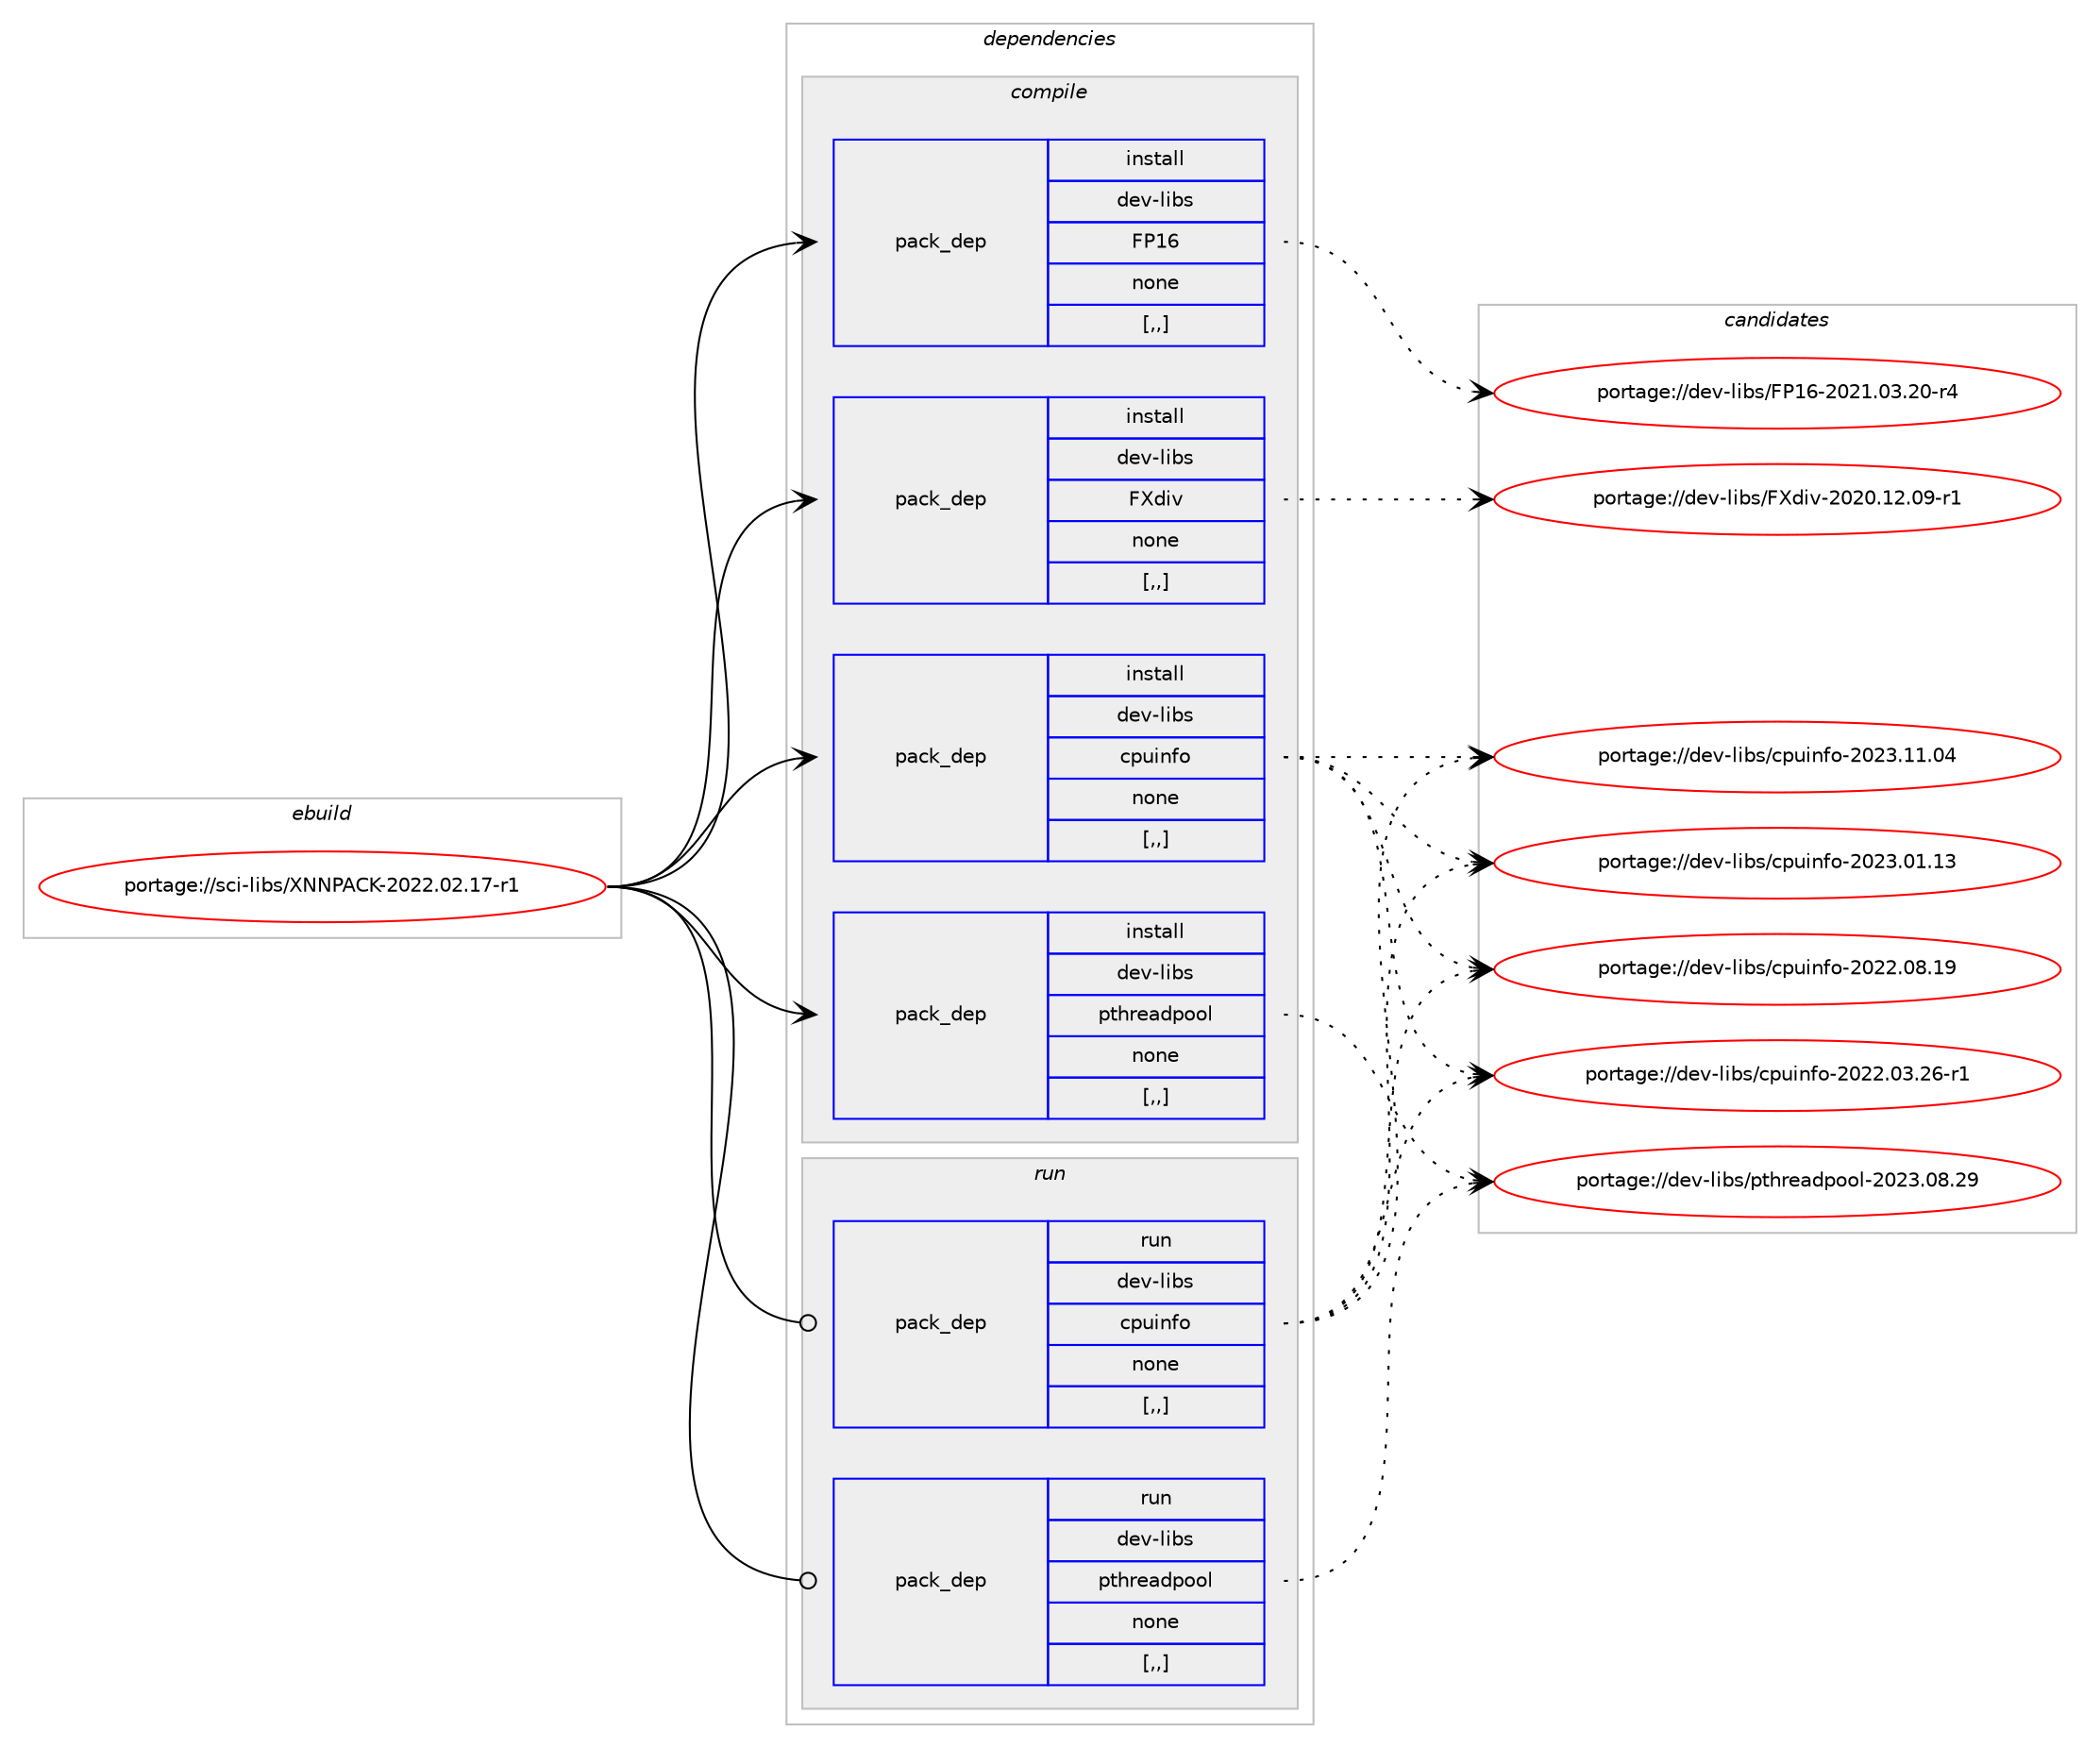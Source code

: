 digraph prolog {

# *************
# Graph options
# *************

newrank=true;
concentrate=true;
compound=true;
graph [rankdir=LR,fontname=Helvetica,fontsize=10,ranksep=1.5];#, ranksep=2.5, nodesep=0.2];
edge  [arrowhead=vee];
node  [fontname=Helvetica,fontsize=10];

# **********
# The ebuild
# **********

subgraph cluster_leftcol {
color=gray;
label=<<i>ebuild</i>>;
id [label="portage://sci-libs/XNNPACK-2022.02.17-r1", color=red, width=4, href="../sci-libs/XNNPACK-2022.02.17-r1.svg"];
}

# ****************
# The dependencies
# ****************

subgraph cluster_midcol {
color=gray;
label=<<i>dependencies</i>>;
subgraph cluster_compile {
fillcolor="#eeeeee";
style=filled;
label=<<i>compile</i>>;
subgraph pack291304 {
dependency399634 [label=<<TABLE BORDER="0" CELLBORDER="1" CELLSPACING="0" CELLPADDING="4" WIDTH="220"><TR><TD ROWSPAN="6" CELLPADDING="30">pack_dep</TD></TR><TR><TD WIDTH="110">install</TD></TR><TR><TD>dev-libs</TD></TR><TR><TD>FP16</TD></TR><TR><TD>none</TD></TR><TR><TD>[,,]</TD></TR></TABLE>>, shape=none, color=blue];
}
id:e -> dependency399634:w [weight=20,style="solid",arrowhead="vee"];
subgraph pack291305 {
dependency399635 [label=<<TABLE BORDER="0" CELLBORDER="1" CELLSPACING="0" CELLPADDING="4" WIDTH="220"><TR><TD ROWSPAN="6" CELLPADDING="30">pack_dep</TD></TR><TR><TD WIDTH="110">install</TD></TR><TR><TD>dev-libs</TD></TR><TR><TD>FXdiv</TD></TR><TR><TD>none</TD></TR><TR><TD>[,,]</TD></TR></TABLE>>, shape=none, color=blue];
}
id:e -> dependency399635:w [weight=20,style="solid",arrowhead="vee"];
subgraph pack291306 {
dependency399636 [label=<<TABLE BORDER="0" CELLBORDER="1" CELLSPACING="0" CELLPADDING="4" WIDTH="220"><TR><TD ROWSPAN="6" CELLPADDING="30">pack_dep</TD></TR><TR><TD WIDTH="110">install</TD></TR><TR><TD>dev-libs</TD></TR><TR><TD>cpuinfo</TD></TR><TR><TD>none</TD></TR><TR><TD>[,,]</TD></TR></TABLE>>, shape=none, color=blue];
}
id:e -> dependency399636:w [weight=20,style="solid",arrowhead="vee"];
subgraph pack291307 {
dependency399637 [label=<<TABLE BORDER="0" CELLBORDER="1" CELLSPACING="0" CELLPADDING="4" WIDTH="220"><TR><TD ROWSPAN="6" CELLPADDING="30">pack_dep</TD></TR><TR><TD WIDTH="110">install</TD></TR><TR><TD>dev-libs</TD></TR><TR><TD>pthreadpool</TD></TR><TR><TD>none</TD></TR><TR><TD>[,,]</TD></TR></TABLE>>, shape=none, color=blue];
}
id:e -> dependency399637:w [weight=20,style="solid",arrowhead="vee"];
}
subgraph cluster_compileandrun {
fillcolor="#eeeeee";
style=filled;
label=<<i>compile and run</i>>;
}
subgraph cluster_run {
fillcolor="#eeeeee";
style=filled;
label=<<i>run</i>>;
subgraph pack291308 {
dependency399638 [label=<<TABLE BORDER="0" CELLBORDER="1" CELLSPACING="0" CELLPADDING="4" WIDTH="220"><TR><TD ROWSPAN="6" CELLPADDING="30">pack_dep</TD></TR><TR><TD WIDTH="110">run</TD></TR><TR><TD>dev-libs</TD></TR><TR><TD>cpuinfo</TD></TR><TR><TD>none</TD></TR><TR><TD>[,,]</TD></TR></TABLE>>, shape=none, color=blue];
}
id:e -> dependency399638:w [weight=20,style="solid",arrowhead="odot"];
subgraph pack291309 {
dependency399639 [label=<<TABLE BORDER="0" CELLBORDER="1" CELLSPACING="0" CELLPADDING="4" WIDTH="220"><TR><TD ROWSPAN="6" CELLPADDING="30">pack_dep</TD></TR><TR><TD WIDTH="110">run</TD></TR><TR><TD>dev-libs</TD></TR><TR><TD>pthreadpool</TD></TR><TR><TD>none</TD></TR><TR><TD>[,,]</TD></TR></TABLE>>, shape=none, color=blue];
}
id:e -> dependency399639:w [weight=20,style="solid",arrowhead="odot"];
}
}

# **************
# The candidates
# **************

subgraph cluster_choices {
rank=same;
color=gray;
label=<<i>candidates</i>>;

subgraph choice291304 {
color=black;
nodesep=1;
choice1001011184510810598115477080495445504850494648514650484511452 [label="portage://dev-libs/FP16-2021.03.20-r4", color=red, width=4,href="../dev-libs/FP16-2021.03.20-r4.svg"];
dependency399634:e -> choice1001011184510810598115477080495445504850494648514650484511452:w [style=dotted,weight="100"];
}
subgraph choice291305 {
color=black;
nodesep=1;
choice100101118451081059811547708810010511845504850484649504648574511449 [label="portage://dev-libs/FXdiv-2020.12.09-r1", color=red, width=4,href="../dev-libs/FXdiv-2020.12.09-r1.svg"];
dependency399635:e -> choice100101118451081059811547708810010511845504850484649504648574511449:w [style=dotted,weight="100"];
}
subgraph choice291306 {
color=black;
nodesep=1;
choice100101118451081059811547991121171051101021114550485051464949464852 [label="portage://dev-libs/cpuinfo-2023.11.04", color=red, width=4,href="../dev-libs/cpuinfo-2023.11.04.svg"];
choice100101118451081059811547991121171051101021114550485051464849464951 [label="portage://dev-libs/cpuinfo-2023.01.13", color=red, width=4,href="../dev-libs/cpuinfo-2023.01.13.svg"];
choice100101118451081059811547991121171051101021114550485050464856464957 [label="portage://dev-libs/cpuinfo-2022.08.19", color=red, width=4,href="../dev-libs/cpuinfo-2022.08.19.svg"];
choice1001011184510810598115479911211710511010211145504850504648514650544511449 [label="portage://dev-libs/cpuinfo-2022.03.26-r1", color=red, width=4,href="../dev-libs/cpuinfo-2022.03.26-r1.svg"];
dependency399636:e -> choice100101118451081059811547991121171051101021114550485051464949464852:w [style=dotted,weight="100"];
dependency399636:e -> choice100101118451081059811547991121171051101021114550485051464849464951:w [style=dotted,weight="100"];
dependency399636:e -> choice100101118451081059811547991121171051101021114550485050464856464957:w [style=dotted,weight="100"];
dependency399636:e -> choice1001011184510810598115479911211710511010211145504850504648514650544511449:w [style=dotted,weight="100"];
}
subgraph choice291307 {
color=black;
nodesep=1;
choice100101118451081059811547112116104114101971001121111111084550485051464856465057 [label="portage://dev-libs/pthreadpool-2023.08.29", color=red, width=4,href="../dev-libs/pthreadpool-2023.08.29.svg"];
dependency399637:e -> choice100101118451081059811547112116104114101971001121111111084550485051464856465057:w [style=dotted,weight="100"];
}
subgraph choice291308 {
color=black;
nodesep=1;
choice100101118451081059811547991121171051101021114550485051464949464852 [label="portage://dev-libs/cpuinfo-2023.11.04", color=red, width=4,href="../dev-libs/cpuinfo-2023.11.04.svg"];
choice100101118451081059811547991121171051101021114550485051464849464951 [label="portage://dev-libs/cpuinfo-2023.01.13", color=red, width=4,href="../dev-libs/cpuinfo-2023.01.13.svg"];
choice100101118451081059811547991121171051101021114550485050464856464957 [label="portage://dev-libs/cpuinfo-2022.08.19", color=red, width=4,href="../dev-libs/cpuinfo-2022.08.19.svg"];
choice1001011184510810598115479911211710511010211145504850504648514650544511449 [label="portage://dev-libs/cpuinfo-2022.03.26-r1", color=red, width=4,href="../dev-libs/cpuinfo-2022.03.26-r1.svg"];
dependency399638:e -> choice100101118451081059811547991121171051101021114550485051464949464852:w [style=dotted,weight="100"];
dependency399638:e -> choice100101118451081059811547991121171051101021114550485051464849464951:w [style=dotted,weight="100"];
dependency399638:e -> choice100101118451081059811547991121171051101021114550485050464856464957:w [style=dotted,weight="100"];
dependency399638:e -> choice1001011184510810598115479911211710511010211145504850504648514650544511449:w [style=dotted,weight="100"];
}
subgraph choice291309 {
color=black;
nodesep=1;
choice100101118451081059811547112116104114101971001121111111084550485051464856465057 [label="portage://dev-libs/pthreadpool-2023.08.29", color=red, width=4,href="../dev-libs/pthreadpool-2023.08.29.svg"];
dependency399639:e -> choice100101118451081059811547112116104114101971001121111111084550485051464856465057:w [style=dotted,weight="100"];
}
}

}
